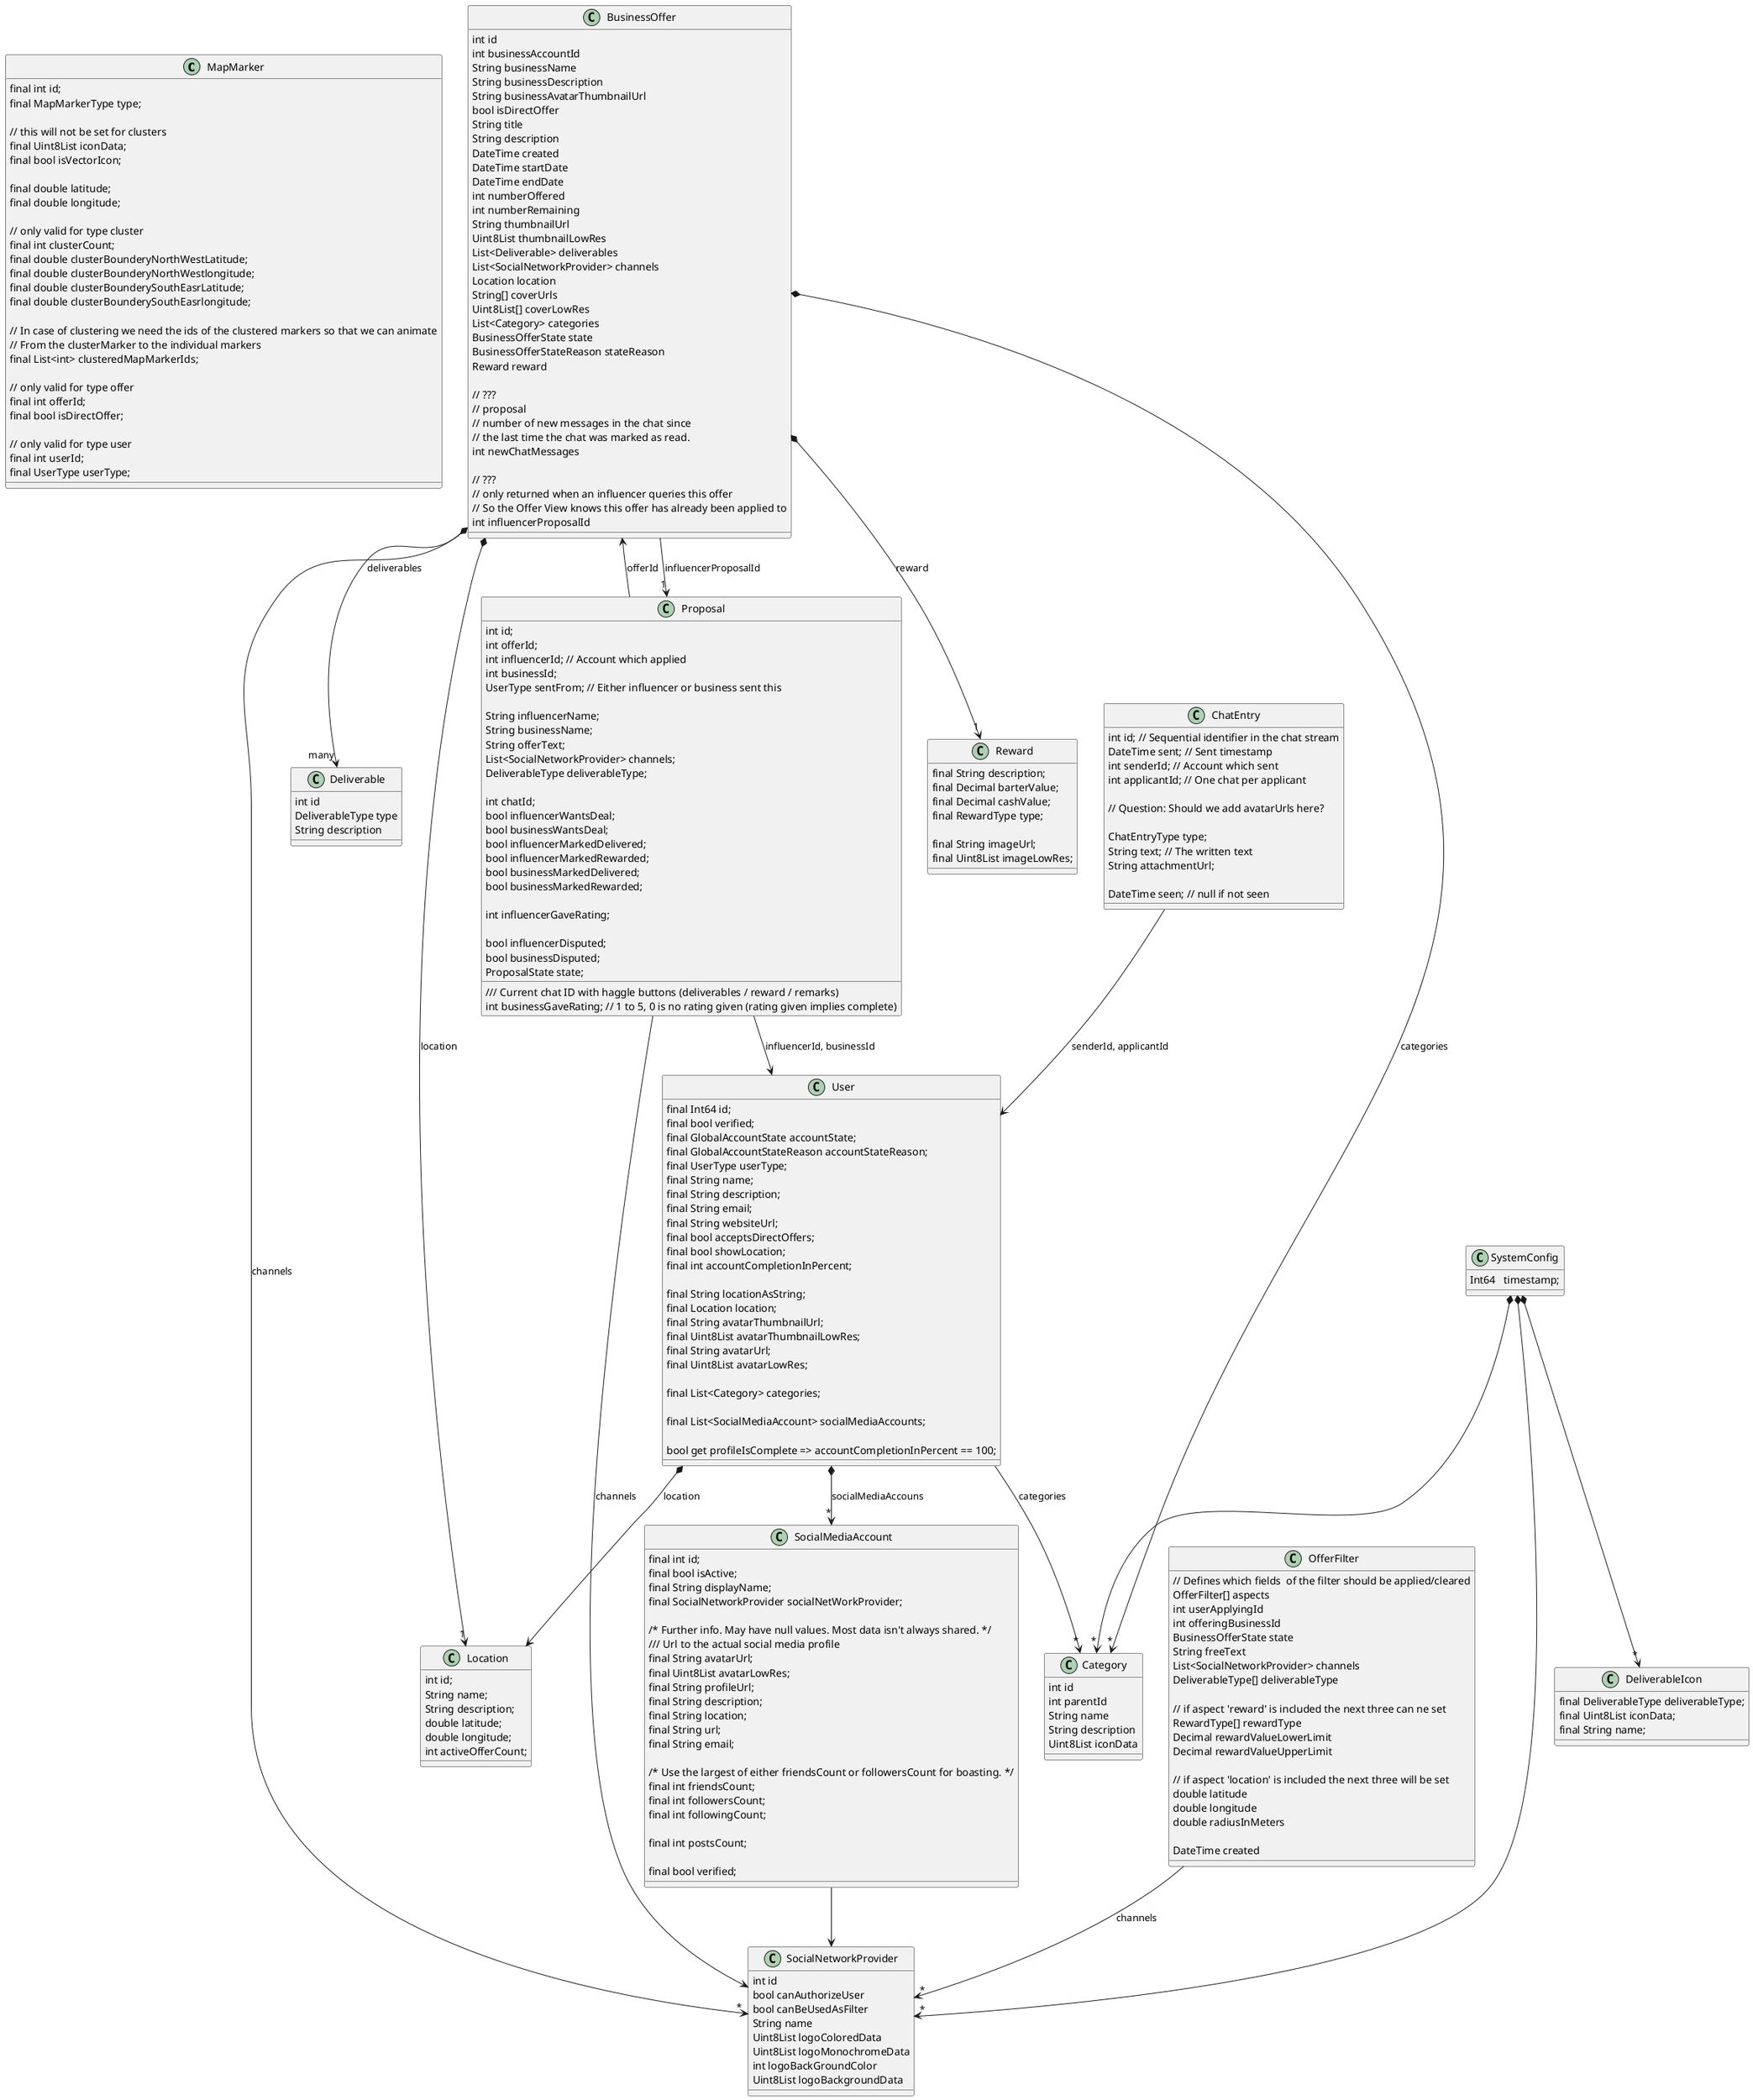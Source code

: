 @startuml

class MapMarker {
  final int id;
  final MapMarkerType type;

  // this will not be set for clusters
  final Uint8List iconData;
  final bool isVectorIcon;
  
  final double latitude;
  final double longitude;

  // only valid for type cluster
  final int clusterCount;
  final double clusterBounderyNorthWestLatitude;
  final double clusterBounderyNorthWestlongitude;
  final double clusterBounderySouthEasrLatitude;
  final double clusterBounderySouthEasrlongitude;

  // In case of clustering we need the ids of the clustered markers so that we can animate
  // From the clusterMarker to the individual markers
  final List<int> clusteredMapMarkerIds;
 
  // only valid for type offer
  final int offerId;
  final bool isDirectOffer;

  // only valid for type user
  final int userId;
  final UserType userType;
}



BusinessOffer --> "1" Proposal : influencerProposalId
BusinessOffer *--> "many" Deliverable : deliverables
BusinessOffer --> "*" SocialNetworkProvider : channels
BusinessOffer *--> "*" Category : categories
BusinessOffer *--> "1" Reward : reward
BusinessOffer *--> "1" Location : location


class BusinessOffer {
    int id
    int businessAccountId
    String businessName
    String businessDescription
    String businessAvatarThumbnailUrl
    bool isDirectOffer
    String title
    String description
    DateTime created
    DateTime startDate
    DateTime endDate
    int numberOffered
    int numberRemaining
    String thumbnailUrl
    Uint8List thumbnailLowRes
    List<Deliverable> deliverables
    List<SocialNetworkProvider> channels
    Location location
    String[] coverUrls
    Uint8List[] coverLowRes
    List<Category> categories
    BusinessOfferState state
    BusinessOfferStateReason stateReason
    Reward reward

    // ???
    // proposal
    // number of new messages in the chat since
    // the last time the chat was marked as read.
    int newChatMessages

    // ???
    // only returned when an influencer queries this offer
    // So the Offer View knows this offer has already been applied to
    int influencerProposalId
}

class Deliverable
{
    int id
    DeliverableType type
    String description
}


class Category {
    int id
    int parentId
    String name
    String description
    Uint8List iconData
}

class SocialNetworkProvider {
  int id
  bool canAuthorizeUser
  bool canBeUsedAsFilter
  String name
  Uint8List logoColoredData
  Uint8List logoMonochromeData
  int logoBackGroundColor
  Uint8List logoBackgroundData
}

OfferFilter --> "*" SocialNetworkProvider : channels

class OfferFilter {
  // Defines which fields  of the filter should be applied/cleared
  OfferFilter[] aspects
  int userApplyingId
  int offeringBusinessId
  BusinessOfferState state
  String freeText
  List<SocialNetworkProvider> channels
  DeliverableType[] deliverableType

  // if aspect 'reward' is included the next three can ne set
  RewardType[] rewardType
  Decimal rewardValueLowerLimit
  Decimal rewardValueUpperLimit

  // if aspect 'location' is included the next three will be set
  double latitude
  double longitude
  double radiusInMeters

  DateTime created
}

Proposal --> BusinessOffer : offerId
Proposal --> SocialNetworkProvider : channels
Proposal --> User : influencerId, businessId

class Proposal {
  int id;
  int offerId;
  int influencerId; // Account which applied
  int businessId;
  UserType sentFrom; // Either influencer or business sent this

  String influencerName;
  String businessName;
  String offerText;
  List<SocialNetworkProvider> channels;
  DeliverableType deliverableType;

  /// Current chat ID with haggle buttons (deliverables / reward / remarks)
  int chatId;
  bool influencerWantsDeal;
  bool businessWantsDeal;
  bool influencerMarkedDelivered;
  bool influencerMarkedRewarded;
  bool businessMarkedDelivered;
  bool businessMarkedRewarded;

  int influencerGaveRating;
  int businessGaveRating; // 1 to 5, 0 is no rating given (rating given implies complete)

  bool influencerDisputed;
  bool businessDisputed;
  ProposalState state;
}


class Location {
  int id;
  String name;
  String description;
  double latitude;
  double longitude;
  int activeOfferCount;
}

class Reward {
  final String description;
  final Decimal barterValue;
  final Decimal cashValue;
  final RewardType type;

  final String imageUrl;
  final Uint8List imageLowRes;
}

SocialMediaAccount --> SocialNetworkProvider

class SocialMediaAccount {
  final int id;
  final bool isActive;
  final String displayName;
  final SocialNetworkProvider socialNetWorkProvider;

  /* Further info. May have null values. Most data isn't always shared. */
  /// Url to the actual social media profile
  final String avatarUrl;
  final Uint8List avatarLowRes;
  final String profileUrl;
  final String description;
  final String location;
  final String url;
  final String email;

  /* Use the largest of either friendsCount or followersCount for boasting. */
  final int friendsCount;
  final int followersCount;
  final int followingCount;

  final int postsCount;

  final bool verified;
}

User --> "*" Category  : categories
User *--> Location : location
User *--> "*" SocialMediaAccount : socialMediaAccouns

class User {
  final Int64 id;
  final bool verified;
  final GlobalAccountState accountState;
  final GlobalAccountStateReason accountStateReason;
  final UserType userType;
  final String name;
  final String description;
  final String email;
  final String websiteUrl;
  final bool acceptsDirectOffers;
  final bool showLocation;
  final int accountCompletionInPercent;

  final String locationAsString;
  final Location location;
  final String avatarThumbnailUrl;
  final Uint8List avatarThumbnailLowRes;
  final String avatarUrl;
  final Uint8List avatarLowRes;

  final List<Category> categories;

  final List<SocialMediaAccount> socialMediaAccounts;

  bool get profileIsComplete => accountCompletionInPercent == 100;
}

ChatEntry --> User : senderId, applicantId

class ChatEntry {
  int id; // Sequential identifier in the chat stream
  DateTime sent; // Sent timestamp
  int senderId; // Account which sent
  int applicantId; // One chat per applicant

  // Question: Should we add avatarUrls here?

  ChatEntryType type;
  String text; // The written text
  String attachmentUrl;

  DateTime seen; // null if not seen
}

SystemConfig *-->"*" Category
SystemConfig *-->"*" SocialNetworkProvider
SystemConfig *-->"*" DeliverableIcon

class SystemConfig
{
    Int64   timestamp;
}

class DeliverableIcon
{
   final DeliverableType deliverableType;
   final Uint8List iconData;
   final String name;
}

@enduml